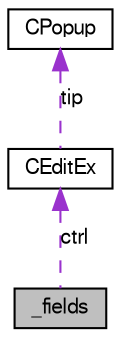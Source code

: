 digraph G
{
  edge [fontname="FreeSans",fontsize="10",labelfontname="FreeSans",labelfontsize="10"];
  node [fontname="FreeSans",fontsize="10",shape=record];
  Node1 [label="_fields",height=0.2,width=0.4,color="black", fillcolor="grey75", style="filled" fontcolor="black"];
  Node2 -> Node1 [dir=back,color="darkorchid3",fontsize="10",style="dashed",label="ctrl",fontname="FreeSans"];
  Node2 [label="CEditEx",height=0.2,width=0.4,color="black", fillcolor="white", style="filled",URL="$class_c_edit_ex.html"];
  Node3 -> Node2 [dir=back,color="darkorchid3",fontsize="10",style="dashed",label="tip",fontname="FreeSans"];
  Node3 [label="CPopup",height=0.2,width=0.4,color="black", fillcolor="white", style="filled",URL="$class_c_popup.html"];
}
